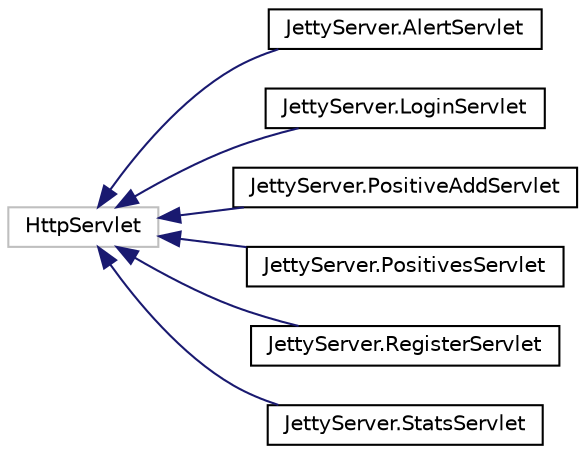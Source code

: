 digraph "Representación gráfica de la clase"
{
 // LATEX_PDF_SIZE
  edge [fontname="Helvetica",fontsize="10",labelfontname="Helvetica",labelfontsize="10"];
  node [fontname="Helvetica",fontsize="10",shape=record];
  rankdir="LR";
  Node12 [label="HttpServlet",height=0.2,width=0.4,color="grey75", fillcolor="white", style="filled",tooltip=" "];
  Node12 -> Node0 [dir="back",color="midnightblue",fontsize="10",style="solid",fontname="Helvetica"];
  Node0 [label="JettyServer.AlertServlet",height=0.2,width=0.4,color="black", fillcolor="white", style="filled",URL="$class_jetty_server_1_1_alert_servlet.html",tooltip=" "];
  Node12 -> Node14 [dir="back",color="midnightblue",fontsize="10",style="solid",fontname="Helvetica"];
  Node14 [label="JettyServer.LoginServlet",height=0.2,width=0.4,color="black", fillcolor="white", style="filled",URL="$class_jetty_server_1_1_login_servlet.html",tooltip=" "];
  Node12 -> Node15 [dir="back",color="midnightblue",fontsize="10",style="solid",fontname="Helvetica"];
  Node15 [label="JettyServer.PositiveAddServlet",height=0.2,width=0.4,color="black", fillcolor="white", style="filled",URL="$class_jetty_server_1_1_positive_add_servlet.html",tooltip=" "];
  Node12 -> Node16 [dir="back",color="midnightblue",fontsize="10",style="solid",fontname="Helvetica"];
  Node16 [label="JettyServer.PositivesServlet",height=0.2,width=0.4,color="black", fillcolor="white", style="filled",URL="$class_jetty_server_1_1_positives_servlet.html",tooltip=" "];
  Node12 -> Node17 [dir="back",color="midnightblue",fontsize="10",style="solid",fontname="Helvetica"];
  Node17 [label="JettyServer.RegisterServlet",height=0.2,width=0.4,color="black", fillcolor="white", style="filled",URL="$class_jetty_server_1_1_register_servlet.html",tooltip=" "];
  Node12 -> Node18 [dir="back",color="midnightblue",fontsize="10",style="solid",fontname="Helvetica"];
  Node18 [label="JettyServer.StatsServlet",height=0.2,width=0.4,color="black", fillcolor="white", style="filled",URL="$class_jetty_server_1_1_stats_servlet.html",tooltip=" "];
}

